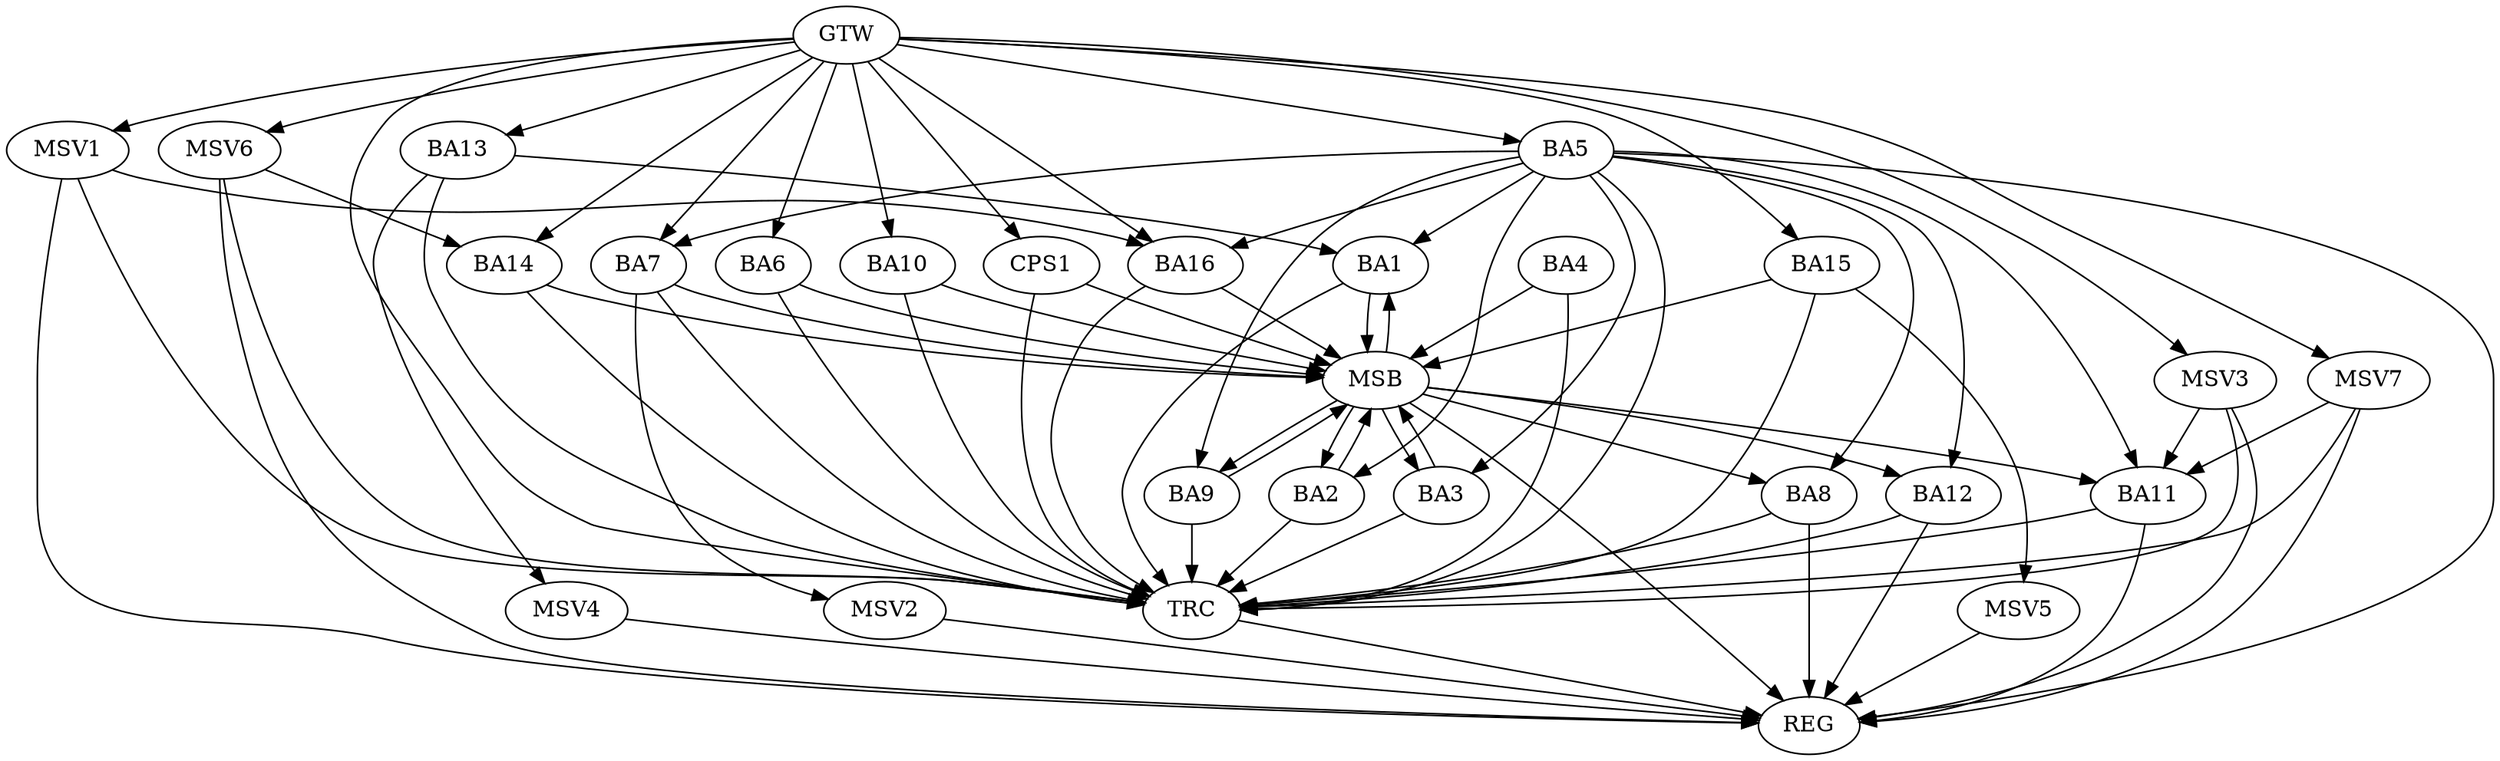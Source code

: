 strict digraph G {
  BA1 [ label="BA1" ];
  BA2 [ label="BA2" ];
  BA3 [ label="BA3" ];
  BA4 [ label="BA4" ];
  BA5 [ label="BA5" ];
  BA6 [ label="BA6" ];
  BA7 [ label="BA7" ];
  BA8 [ label="BA8" ];
  BA9 [ label="BA9" ];
  BA10 [ label="BA10" ];
  BA11 [ label="BA11" ];
  BA12 [ label="BA12" ];
  BA13 [ label="BA13" ];
  BA14 [ label="BA14" ];
  BA15 [ label="BA15" ];
  BA16 [ label="BA16" ];
  CPS1 [ label="CPS1" ];
  GTW [ label="GTW" ];
  REG [ label="REG" ];
  MSB [ label="MSB" ];
  TRC [ label="TRC" ];
  MSV1 [ label="MSV1" ];
  MSV2 [ label="MSV2" ];
  MSV3 [ label="MSV3" ];
  MSV4 [ label="MSV4" ];
  MSV5 [ label="MSV5" ];
  MSV6 [ label="MSV6" ];
  MSV7 [ label="MSV7" ];
  BA5 -> BA1;
  BA13 -> BA1;
  GTW -> BA5;
  GTW -> BA6;
  GTW -> BA7;
  GTW -> BA10;
  GTW -> BA13;
  GTW -> BA14;
  GTW -> BA15;
  GTW -> BA16;
  GTW -> CPS1;
  BA5 -> REG;
  BA8 -> REG;
  BA11 -> REG;
  BA12 -> REG;
  BA1 -> MSB;
  MSB -> BA2;
  MSB -> REG;
  BA2 -> MSB;
  MSB -> BA1;
  BA3 -> MSB;
  BA4 -> MSB;
  MSB -> BA3;
  BA6 -> MSB;
  BA7 -> MSB;
  BA9 -> MSB;
  BA10 -> MSB;
  BA14 -> MSB;
  BA15 -> MSB;
  MSB -> BA8;
  BA16 -> MSB;
  MSB -> BA12;
  CPS1 -> MSB;
  MSB -> BA9;
  MSB -> BA11;
  BA1 -> TRC;
  BA2 -> TRC;
  BA3 -> TRC;
  BA4 -> TRC;
  BA5 -> TRC;
  BA6 -> TRC;
  BA7 -> TRC;
  BA8 -> TRC;
  BA9 -> TRC;
  BA10 -> TRC;
  BA11 -> TRC;
  BA12 -> TRC;
  BA13 -> TRC;
  BA14 -> TRC;
  BA15 -> TRC;
  BA16 -> TRC;
  CPS1 -> TRC;
  GTW -> TRC;
  TRC -> REG;
  BA5 -> BA2;
  BA5 -> BA7;
  BA5 -> BA9;
  BA5 -> BA16;
  BA5 -> BA12;
  BA5 -> BA11;
  BA5 -> BA3;
  BA5 -> BA8;
  MSV1 -> BA16;
  GTW -> MSV1;
  MSV1 -> REG;
  MSV1 -> TRC;
  BA7 -> MSV2;
  MSV2 -> REG;
  MSV3 -> BA11;
  GTW -> MSV3;
  MSV3 -> REG;
  MSV3 -> TRC;
  BA13 -> MSV4;
  MSV4 -> REG;
  BA15 -> MSV5;
  MSV5 -> REG;
  MSV6 -> BA14;
  GTW -> MSV6;
  MSV6 -> REG;
  MSV6 -> TRC;
  MSV7 -> BA11;
  GTW -> MSV7;
  MSV7 -> REG;
  MSV7 -> TRC;
}
